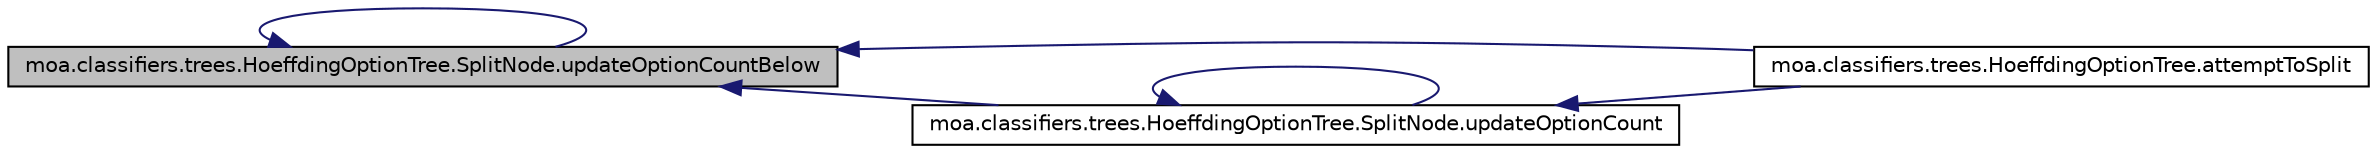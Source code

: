 digraph G
{
  edge [fontname="Helvetica",fontsize="10",labelfontname="Helvetica",labelfontsize="10"];
  node [fontname="Helvetica",fontsize="10",shape=record];
  rankdir=LR;
  Node1 [label="moa.classifiers.trees.HoeffdingOptionTree.SplitNode.updateOptionCountBelow",height=0.2,width=0.4,color="black", fillcolor="grey75", style="filled" fontcolor="black"];
  Node1 -> Node2 [dir=back,color="midnightblue",fontsize="10",style="solid",fontname="Helvetica"];
  Node2 [label="moa.classifiers.trees.HoeffdingOptionTree.attemptToSplit",height=0.2,width=0.4,color="black", fillcolor="white", style="filled",URL="$classmoa_1_1classifiers_1_1trees_1_1HoeffdingOptionTree.html#a60861115e0d7dd52f735d32f2969f122"];
  Node1 -> Node3 [dir=back,color="midnightblue",fontsize="10",style="solid",fontname="Helvetica"];
  Node3 [label="moa.classifiers.trees.HoeffdingOptionTree.SplitNode.updateOptionCount",height=0.2,width=0.4,color="black", fillcolor="white", style="filled",URL="$classmoa_1_1classifiers_1_1trees_1_1HoeffdingOptionTree_1_1SplitNode.html#a4907890218e2d026d6d2a94d59a2f126"];
  Node3 -> Node2 [dir=back,color="midnightblue",fontsize="10",style="solid",fontname="Helvetica"];
  Node3 -> Node3 [dir=back,color="midnightblue",fontsize="10",style="solid",fontname="Helvetica"];
  Node1 -> Node1 [dir=back,color="midnightblue",fontsize="10",style="solid",fontname="Helvetica"];
}
